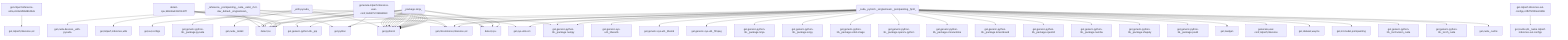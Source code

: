 graph TD
    app-mlperf-inference,d775cac873ee4231_(_reference,_pointpainting,_cuda,_valid,_r5.0-dev_default,_singlestream_) --> detect,os
    app-mlperf-inference,d775cac873ee4231_(_reference,_pointpainting,_cuda,_valid,_r5.0-dev_default,_singlestream_) --> get,sys-utils-cm
    app-mlperf-inference,d775cac873ee4231_(_reference,_pointpainting,_cuda,_valid,_r5.0-dev_default,_singlestream_) --> get,python
    app-mlperf-inference,d775cac873ee4231_(_reference,_pointpainting,_cuda,_valid,_r5.0-dev_default,_singlestream_) --> get,mlcommons,inference,src
    get-mlperf-inference-utils,e341e5f86d8342e5 --> get,mlperf,inference,src
    app-mlperf-inference,d775cac873ee4231_(_reference,_pointpainting,_cuda,_valid,_r5.0-dev_default,_singlestream_) --> get,mlperf,inference,utils
    get-cuda-devices,7a3ede4d3558427a_(_with-pycuda_) --> get,cuda,_toolkit
    get-cuda-devices,7a3ede4d3558427a_(_with-pycuda_) --> get,python3
    get-generic-python-lib,94b62a682bc44791_(_package.pycuda_) --> get,python3
    get-cuda-devices,7a3ede4d3558427a_(_with-pycuda_) --> get,generic-python-lib,_package.pycuda
    get-generic-python-lib,94b62a682bc44791_(_package.numpy_) --> get,python3
    get-cuda-devices,7a3ede4d3558427a_(_with-pycuda_) --> get,generic-python-lib,_package.numpy
    app-mlperf-inference,d775cac873ee4231_(_reference,_pointpainting,_cuda,_valid,_r5.0-dev_default,_singlestream_) --> get,cuda-devices,_with-pycuda
    app-mlperf-inference-mlcommons-python,ff149e9781fc4b65_(_cuda,_pytorch,_singlestream,_pointpainting,_fp32_) --> detect,os
    detect-cpu,586c8a43320142f7 --> detect,os
    app-mlperf-inference-mlcommons-python,ff149e9781fc4b65_(_cuda,_pytorch,_singlestream,_pointpainting,_fp32_) --> detect,cpu
    app-mlperf-inference-mlcommons-python,ff149e9781fc4b65_(_cuda,_pytorch,_singlestream,_pointpainting,_fp32_) --> get,sys-utils-cm
    app-mlperf-inference-mlcommons-python,ff149e9781fc4b65_(_cuda,_pytorch,_singlestream,_pointpainting,_fp32_) --> get,python
    app-mlperf-inference-mlcommons-python,ff149e9781fc4b65_(_cuda,_pytorch,_singlestream,_pointpainting,_fp32_) --> get,cuda,_cudnn
    get-generic-python-lib,94b62a682bc44791_(_torch_cuda_) --> get,python3
    app-mlperf-inference-mlcommons-python,ff149e9781fc4b65_(_cuda,_pytorch,_singlestream,_pointpainting,_fp32_) --> get,generic-python-lib,_torch_cuda
    get-generic-python-lib,94b62a682bc44791_(_torchvision_cuda_) --> get,python3
    app-mlperf-inference-mlcommons-python,ff149e9781fc4b65_(_cuda,_pytorch,_singlestream,_pointpainting,_fp32_) --> get,generic-python-lib,_torchvision_cuda
    app-mlperf-inference-mlcommons-python,ff149e9781fc4b65_(_cuda,_pytorch,_singlestream,_pointpainting,_fp32_) --> get,ml-model,pointpainting
    app-mlperf-inference-mlcommons-python,ff149e9781fc4b65_(_cuda,_pytorch,_singlestream,_pointpainting,_fp32_) --> get,dataset,waymo
    generate-mlperf-inference-user-conf,3af4475745964b93 --> detect,os
    detect-cpu,586c8a43320142f7 --> detect,os
    generate-mlperf-inference-user-conf,3af4475745964b93 --> detect,cpu
    generate-mlperf-inference-user-conf,3af4475745964b93 --> get,python
    generate-mlperf-inference-user-conf,3af4475745964b93 --> get,mlcommons,inference,src
    get-mlperf-inference-sut-configs,c2fbf72009e2445b --> get,cache,dir,_name.mlperf-inference-sut-configs
    generate-mlperf-inference-user-conf,3af4475745964b93 --> get,sut,configs
    app-mlperf-inference-mlcommons-python,ff149e9781fc4b65_(_cuda,_pytorch,_singlestream,_pointpainting,_fp32_) --> generate,user-conf,mlperf,inference
    app-mlperf-inference-mlcommons-python,ff149e9781fc4b65_(_cuda,_pytorch,_singlestream,_pointpainting,_fp32_) --> get,loadgen
    app-mlperf-inference-mlcommons-python,ff149e9781fc4b65_(_cuda,_pytorch,_singlestream,_pointpainting,_fp32_) --> get,mlcommons,inference,src
    app-mlperf-inference-mlcommons-python,ff149e9781fc4b65_(_cuda,_pytorch,_singlestream,_pointpainting,_fp32_) --> get,mlcommons,inference,src
    get-generic-python-lib,94b62a682bc44791_(_package.psutil_) --> get,python3
    app-mlperf-inference-mlcommons-python,ff149e9781fc4b65_(_cuda,_pytorch,_singlestream,_pointpainting,_fp32_) --> get,generic-python-lib,_package.psutil
    get-generic-python-lib,94b62a682bc44791_(_package.shapely_) --> get,python3
    app-mlperf-inference-mlcommons-python,ff149e9781fc4b65_(_cuda,_pytorch,_singlestream,_pointpainting,_fp32_) --> get,generic-python-lib,_package.shapely
    get-generic-python-lib,94b62a682bc44791_(_package.numba_) --> get,python3
    app-mlperf-inference-mlcommons-python,ff149e9781fc4b65_(_cuda,_pytorch,_singlestream,_pointpainting,_fp32_) --> get,generic-python-lib,_package.numba
    get-generic-python-lib,94b62a682bc44791_(_package.open3d_) --> get,python3
    app-mlperf-inference-mlcommons-python,ff149e9781fc4b65_(_cuda,_pytorch,_singlestream,_pointpainting,_fp32_) --> get,generic-python-lib,_package.open3d
    get-generic-python-lib,94b62a682bc44791_(_package.numpy_) --> detect,os
    detect-cpu,586c8a43320142f7 --> detect,os
    get-generic-python-lib,94b62a682bc44791_(_package.numpy_) --> detect,cpu
    get-generic-python-lib,94b62a682bc44791_(_package.numpy_) --> get,python3
    get-generic-python-lib,94b62a682bc44791_(_pip_) --> get,python3
    get-generic-python-lib,94b62a682bc44791_(_package.numpy_) --> get,generic-python-lib,_pip
    app-mlperf-inference-mlcommons-python,ff149e9781fc4b65_(_cuda,_pytorch,_singlestream,_pointpainting,_fp32_) --> get,generic-python-lib,_package.numpy
    get-generic-python-lib,94b62a682bc44791_(_package.numpy_) --> detect,os
    detect-cpu,586c8a43320142f7 --> detect,os
    get-generic-python-lib,94b62a682bc44791_(_package.numpy_) --> detect,cpu
    get-generic-python-lib,94b62a682bc44791_(_package.numpy_) --> get,python3
    get-generic-python-lib,94b62a682bc44791_(_pip_) --> get,python3
    get-generic-python-lib,94b62a682bc44791_(_package.numpy_) --> get,generic-python-lib,_pip
    app-mlperf-inference-mlcommons-python,ff149e9781fc4b65_(_cuda,_pytorch,_singlestream,_pointpainting,_fp32_) --> get,generic-python-lib,_package.numpy
    get-generic-python-lib,94b62a682bc44791_(_package.tensorboard_) --> get,python3
    app-mlperf-inference-mlcommons-python,ff149e9781fc4b65_(_cuda,_pytorch,_singlestream,_pointpainting,_fp32_) --> get,generic-python-lib,_package.tensorboard
    get-generic-python-lib,94b62a682bc44791_(_package.onnxruntime_) --> get,python3
    app-mlperf-inference-mlcommons-python,ff149e9781fc4b65_(_cuda,_pytorch,_singlestream,_pointpainting,_fp32_) --> get,generic-python-lib,_package.onnxruntime
    get-generic-python-lib,94b62a682bc44791_(_package.opencv-python_) --> get,python3
    app-mlperf-inference-mlcommons-python,ff149e9781fc4b65_(_cuda,_pytorch,_singlestream,_pointpainting,_fp32_) --> get,generic-python-lib,_package.opencv-python
    get-generic-python-lib,94b62a682bc44791_(_package.scikit-image_) --> get,python3
    app-mlperf-inference-mlcommons-python,ff149e9781fc4b65_(_cuda,_pytorch,_singlestream,_pointpainting,_fp32_) --> get,generic-python-lib,_package.scikit-image
    get-generic-python-lib,94b62a682bc44791_(_package.scipy_) --> get,python3
    app-mlperf-inference-mlcommons-python,ff149e9781fc4b65_(_cuda,_pytorch,_singlestream,_pointpainting,_fp32_) --> get,generic-python-lib,_package.scipy
    get-generic-python-lib,94b62a682bc44791_(_package.ninja_) --> get,python3
    app-mlperf-inference-mlcommons-python,ff149e9781fc4b65_(_cuda,_pytorch,_singlestream,_pointpainting,_fp32_) --> get,generic-python-lib,_package.ninja
    app-mlperf-inference-mlcommons-python,ff149e9781fc4b65_(_cuda,_pytorch,_singlestream,_pointpainting,_fp32_) --> get,generic-sys-util,_ffmpeg
    app-mlperf-inference-mlcommons-python,ff149e9781fc4b65_(_cuda,_pytorch,_singlestream,_pointpainting,_fp32_) --> get,generic-sys-util,_libsm6
    app-mlperf-inference-mlcommons-python,ff149e9781fc4b65_(_cuda,_pytorch,_singlestream,_pointpainting,_fp32_) --> get,generic-sys-util,_libxext6